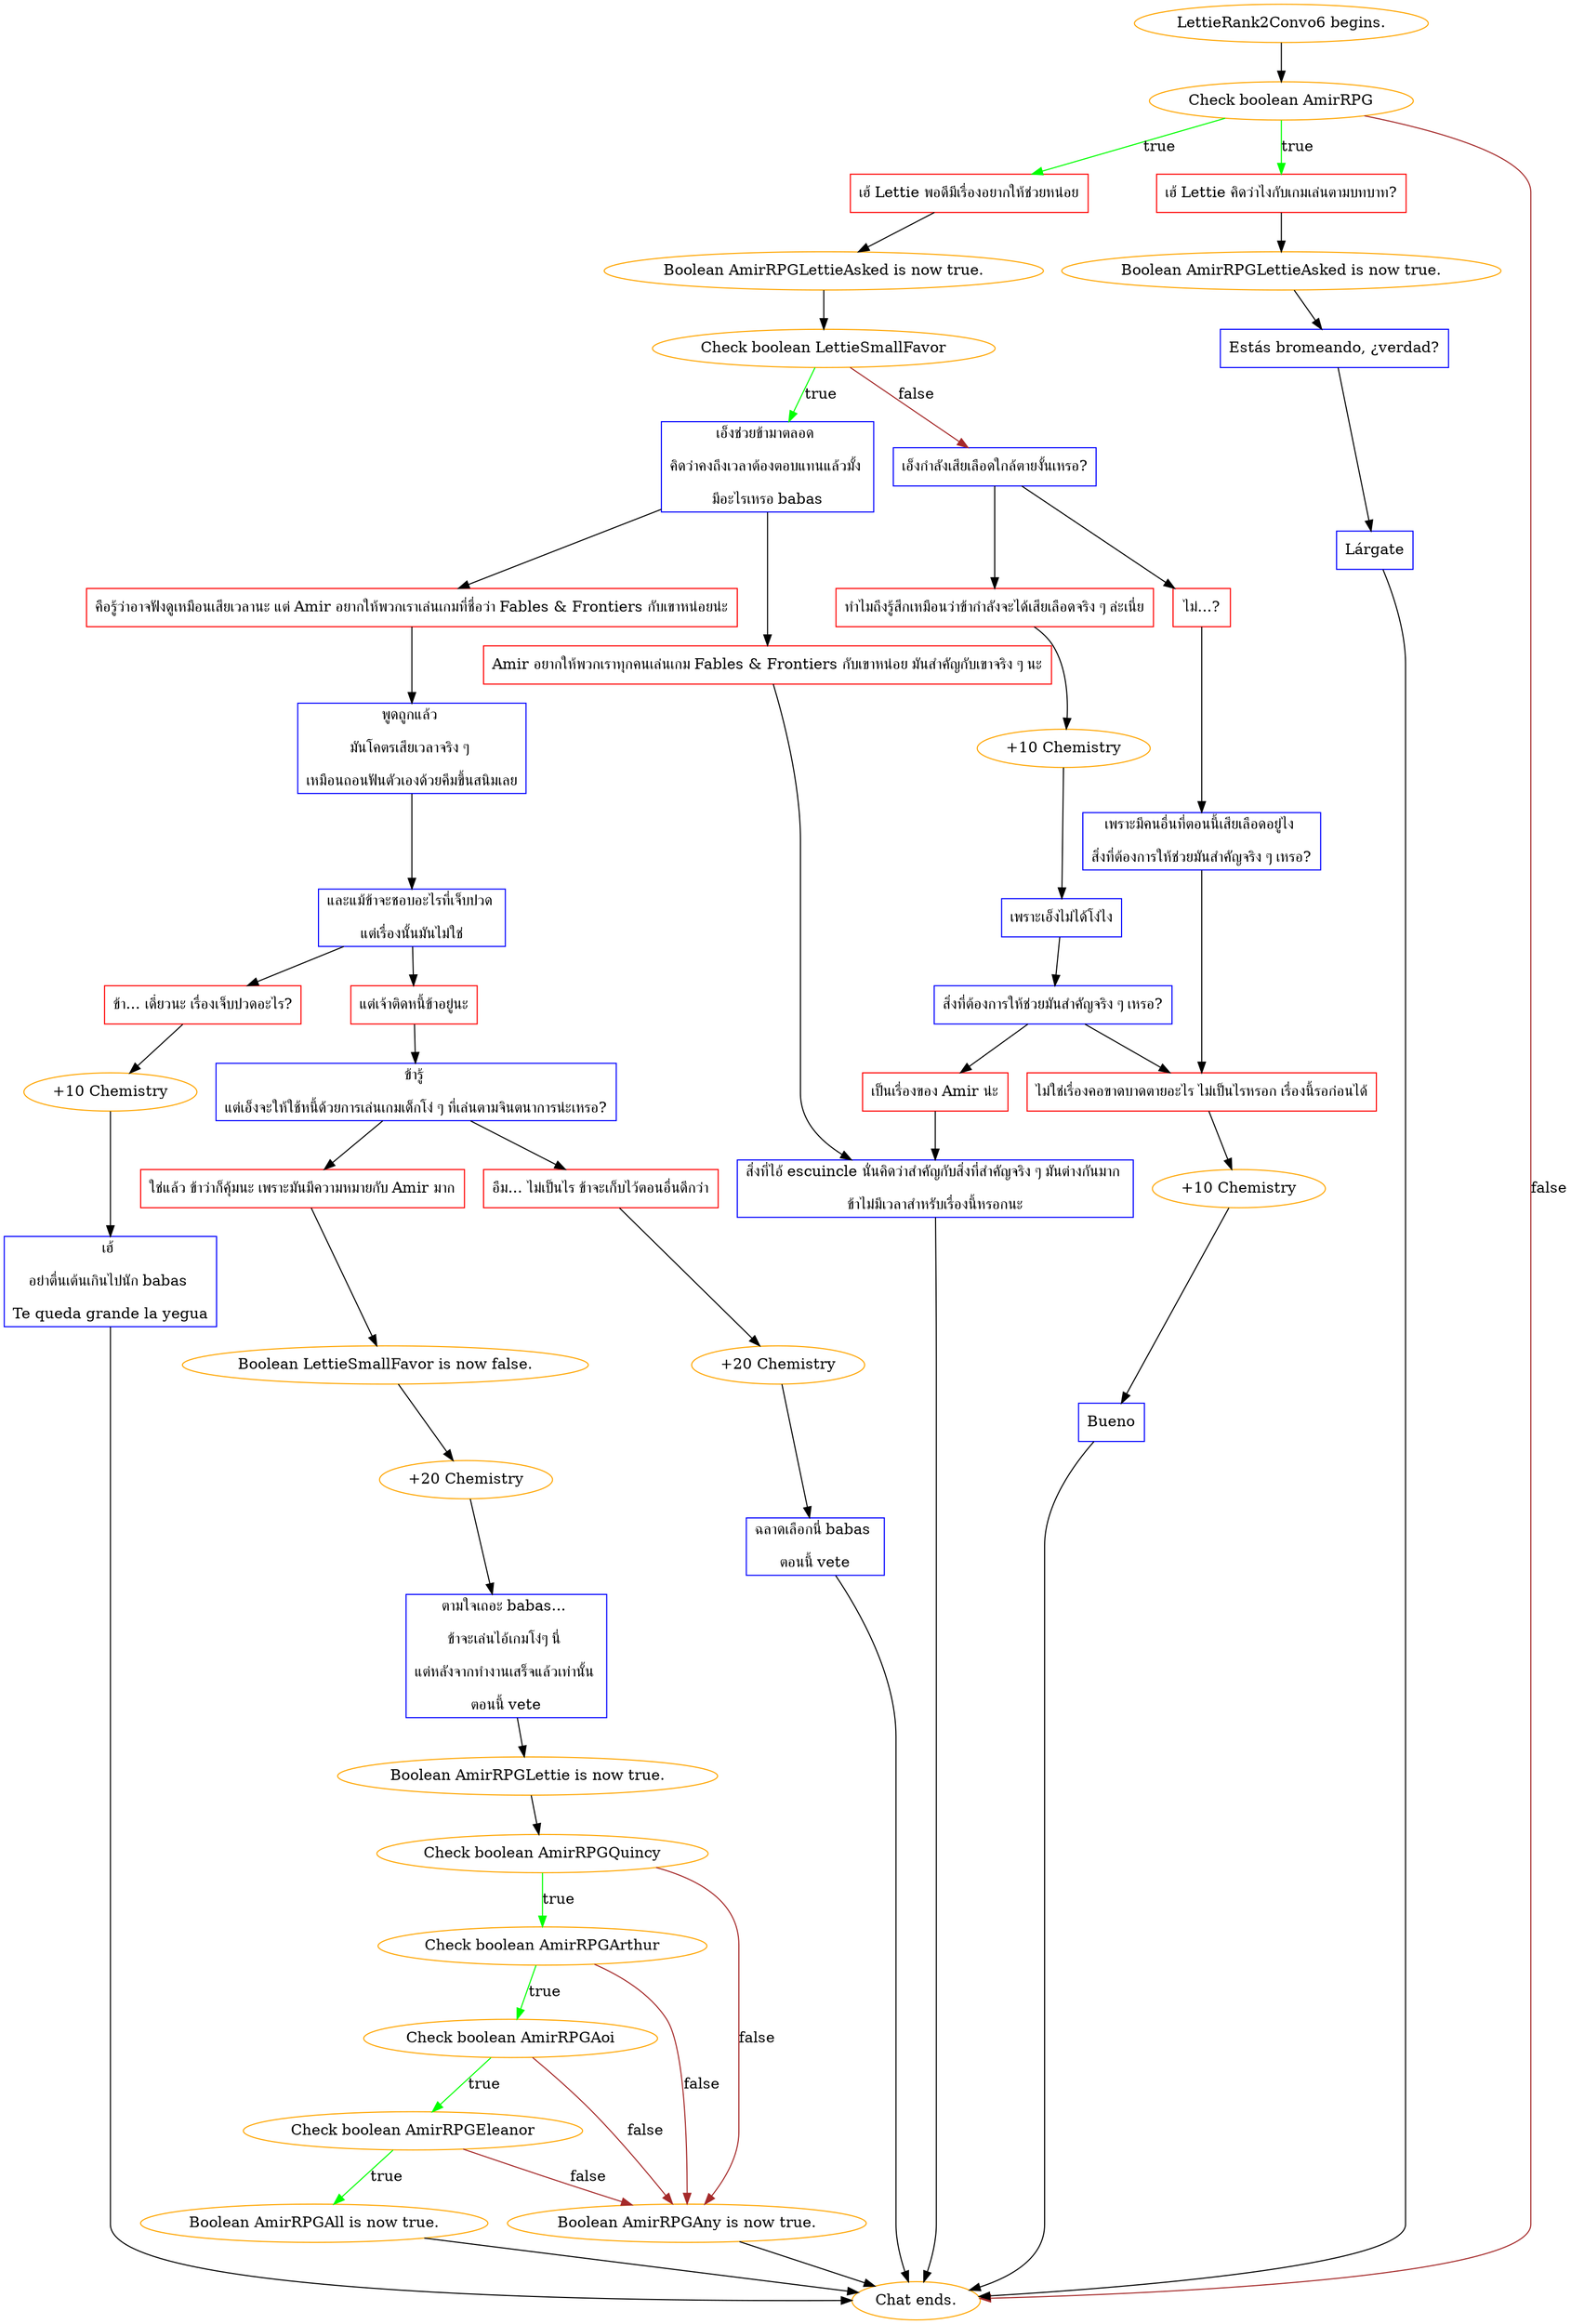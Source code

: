 digraph {
	"LettieRank2Convo6 begins." [color=orange];
		"LettieRank2Convo6 begins." -> j1196979813;
	j1196979813 [label="Check boolean AmirRPG",color=orange];
		j1196979813 -> j2908408775 [label=true,color=green];
		j1196979813 -> j3102801735 [label=true,color=green];
		j1196979813 -> "Chat ends." [label=false,color=brown];
	j2908408775 [label="เฮ้ Lettie พอดีมีเรื่องอยากให้ช่วยหน่อย",shape=box,color=red];
		j2908408775 -> j1509902606;
	j3102801735 [label="เฮ้ Lettie คิดว่าไงกับเกมเล่นตามบทบาท?",shape=box,color=red];
		j3102801735 -> j2642267800;
	"Chat ends." [color=orange];
	j1509902606 [label="Boolean AmirRPGLettieAsked is now true.",color=orange];
		j1509902606 -> j1776819313;
	j2642267800 [label="Boolean AmirRPGLettieAsked is now true.",color=orange];
		j2642267800 -> j1669147446;
	j1776819313 [label="Check boolean LettieSmallFavor",color=orange];
		j1776819313 -> j1857555645 [label=true,color=green];
		j1776819313 -> j483762356 [label=false,color=brown];
	j1669147446 [label="Estás bromeando, ¿verdad?",shape=box,color=blue];
		j1669147446 -> j4236534637;
	j1857555645 [label="เอ็งช่วยข้ามาตลอด 
คิดว่าคงถึงเวลาต้องตอบแทนแล้วมั้ง 
มีอะไรเหรอ babas",shape=box,color=blue];
		j1857555645 -> j743338577;
		j1857555645 -> j342285731;
	j483762356 [label="เอ็งกำลังเสียเลือดใกล้ตายงั้นเหรอ?",shape=box,color=blue];
		j483762356 -> j2599184979;
		j483762356 -> j431597771;
	j4236534637 [label="Lárgate",shape=box,color=blue];
		j4236534637 -> "Chat ends.";
	j743338577 [label="คือรู้ว่าอาจฟังดูเหมือนเสียเวลานะ แต่ Amir อยากให้พวกเราเล่นเกมที่ชื่อว่า Fables & Frontiers กับเขาหน่อยน่ะ",shape=box,color=red];
		j743338577 -> j3795297889;
	j342285731 [label="Amir อยากให้พวกเราทุกคนเล่นเกม Fables & Frontiers กับเขาหน่อย มันสำคัญกับเขาจริง ๆ นะ",shape=box,color=red];
		j342285731 -> j3806110637;
	j2599184979 [label="ทำไมถึงรู้สึกเหมือนว่าข้ากำลังจะได้เสียเลือดจริง ๆ ล่ะเนี่ย",shape=box,color=red];
		j2599184979 -> j2326998952;
	j431597771 [label="ไม่...?",shape=box,color=red];
		j431597771 -> j402263337;
	j3795297889 [label="พูดถูกแล้ว 
มันโคตรเสียเวลาจริง ๆ 
เหมือนถอนฟันตัวเองด้วยคีมขึ้นสนิมเลย",shape=box,color=blue];
		j3795297889 -> j3341499665;
	j3806110637 [label="สิ่งที่ไอ้ escuincle นั่นคิดว่าสำคัญกับสิ่งที่สำคัญจริง ๆ มันต่างกันมาก 
ข้าไม่มีเวลาสำหรับเรื่องนี้หรอกนะ",shape=box,color=blue];
		j3806110637 -> "Chat ends.";
	j2326998952 [label="+10 Chemistry",color=orange];
		j2326998952 -> j3710807025;
	j402263337 [label="เพราะมีคนอื่นที่ตอนนี้เสียเลือดอยู่ไง 
สิ่งที่ต้องการให้ช่วยมันสำคัญจริง ๆ เหรอ?",shape=box,color=blue];
		j402263337 -> j2863342922;
	j3341499665 [label="และแม้ข้าจะชอบอะไรที่เจ็บปวด 
แต่เรื่องนั้นมันไม่ใช่",shape=box,color=blue];
		j3341499665 -> j203028210;
		j3341499665 -> j3640048339;
	j3710807025 [label="เพราะเอ็งไม่ได้โง่ไง",shape=box,color=blue];
		j3710807025 -> j1487458045;
	j2863342922 [label="ไม่ใช่เรื่องคอขาดบาดตายอะไร ไม่เป็นไรหรอก เรื่องนี้รอก่อนได้",shape=box,color=red];
		j2863342922 -> j999874159;
	j203028210 [label="แต่เจ้าติดหนี้ข้าอยู่นะ",shape=box,color=red];
		j203028210 -> j3962579256;
	j3640048339 [label="ข้า... เดี๋ยวนะ เรื่องเจ็บปวดอะไร?",shape=box,color=red];
		j3640048339 -> j2424129384;
	j1487458045 [label="สิ่งที่ต้องการให้ช่วยมันสำคัญจริง ๆ เหรอ?",shape=box,color=blue];
		j1487458045 -> j171415879;
		j1487458045 -> j2863342922;
	j999874159 [label="+10 Chemistry",color=orange];
		j999874159 -> j3748645904;
	j3962579256 [label="ข้ารู้ 
แต่เอ็งจะให้ใช้หนี้ด้วยการเล่นเกมเด็กโง่ ๆ ที่เล่นตามจินตนาการน่ะเหรอ?",shape=box,color=blue];
		j3962579256 -> j2086661616;
		j3962579256 -> j320903950;
	j2424129384 [label="+10 Chemistry",color=orange];
		j2424129384 -> j608775658;
	j171415879 [label="เป็นเรื่องของ Amir น่ะ",shape=box,color=red];
		j171415879 -> j3806110637;
	j3748645904 [label="Bueno",shape=box,color=blue];
		j3748645904 -> "Chat ends.";
	j2086661616 [label="ใช่แล้ว ข้าว่าก็คุ้มนะ เพราะมันมีความหมายกับ Amir มาก",shape=box,color=red];
		j2086661616 -> j350795105;
	j320903950 [label="อืม... ไม่เป็นไร ข้าจะเก็บไว้ตอนอื่นดีกว่า",shape=box,color=red];
		j320903950 -> j1688203292;
	j608775658 [label="เฮ้ 
อย่าตื่นเต้นเกินไปนัก babas 
Te queda grande la yegua",shape=box,color=blue];
		j608775658 -> "Chat ends.";
	j350795105 [label="Boolean LettieSmallFavor is now false.",color=orange];
		j350795105 -> j1566912632;
	j1688203292 [label="+20 Chemistry",color=orange];
		j1688203292 -> j3947958559;
	j1566912632 [label="+20 Chemistry",color=orange];
		j1566912632 -> j422571205;
	j3947958559 [label="ฉลาดเลือกนี่ babas 
ตอนนี้ vete",shape=box,color=blue];
		j3947958559 -> "Chat ends.";
	j422571205 [label="ตามใจเถอะ babas... 
ข้าจะเล่นไอ้เกมโง่ๆ นี่ 
แต่หลังจากทำงานเสร็จแล้วเท่านั้น 
ตอนนี้ vete",shape=box,color=blue];
		j422571205 -> j3298870984;
	j3298870984 [label="Boolean AmirRPGLettie is now true.",color=orange];
		j3298870984 -> j2274530056;
	j2274530056 [label="Check boolean AmirRPGQuincy",color=orange];
		j2274530056 -> j1722720495 [label=true,color=green];
		j2274530056 -> j1992773596 [label=false,color=brown];
	j1722720495 [label="Check boolean AmirRPGArthur",color=orange];
		j1722720495 -> j1055796625 [label=true,color=green];
		j1722720495 -> j1992773596 [label=false,color=brown];
	j1992773596 [label="Boolean AmirRPGAny is now true.",color=orange];
		j1992773596 -> "Chat ends.";
	j1055796625 [label="Check boolean AmirRPGAoi",color=orange];
		j1055796625 -> j2036451565 [label=true,color=green];
		j1055796625 -> j1992773596 [label=false,color=brown];
	j2036451565 [label="Check boolean AmirRPGEleanor",color=orange];
		j2036451565 -> j2677000302 [label=true,color=green];
		j2036451565 -> j1992773596 [label=false,color=brown];
	j2677000302 [label="Boolean AmirRPGAll is now true.",color=orange];
		j2677000302 -> "Chat ends.";
}
